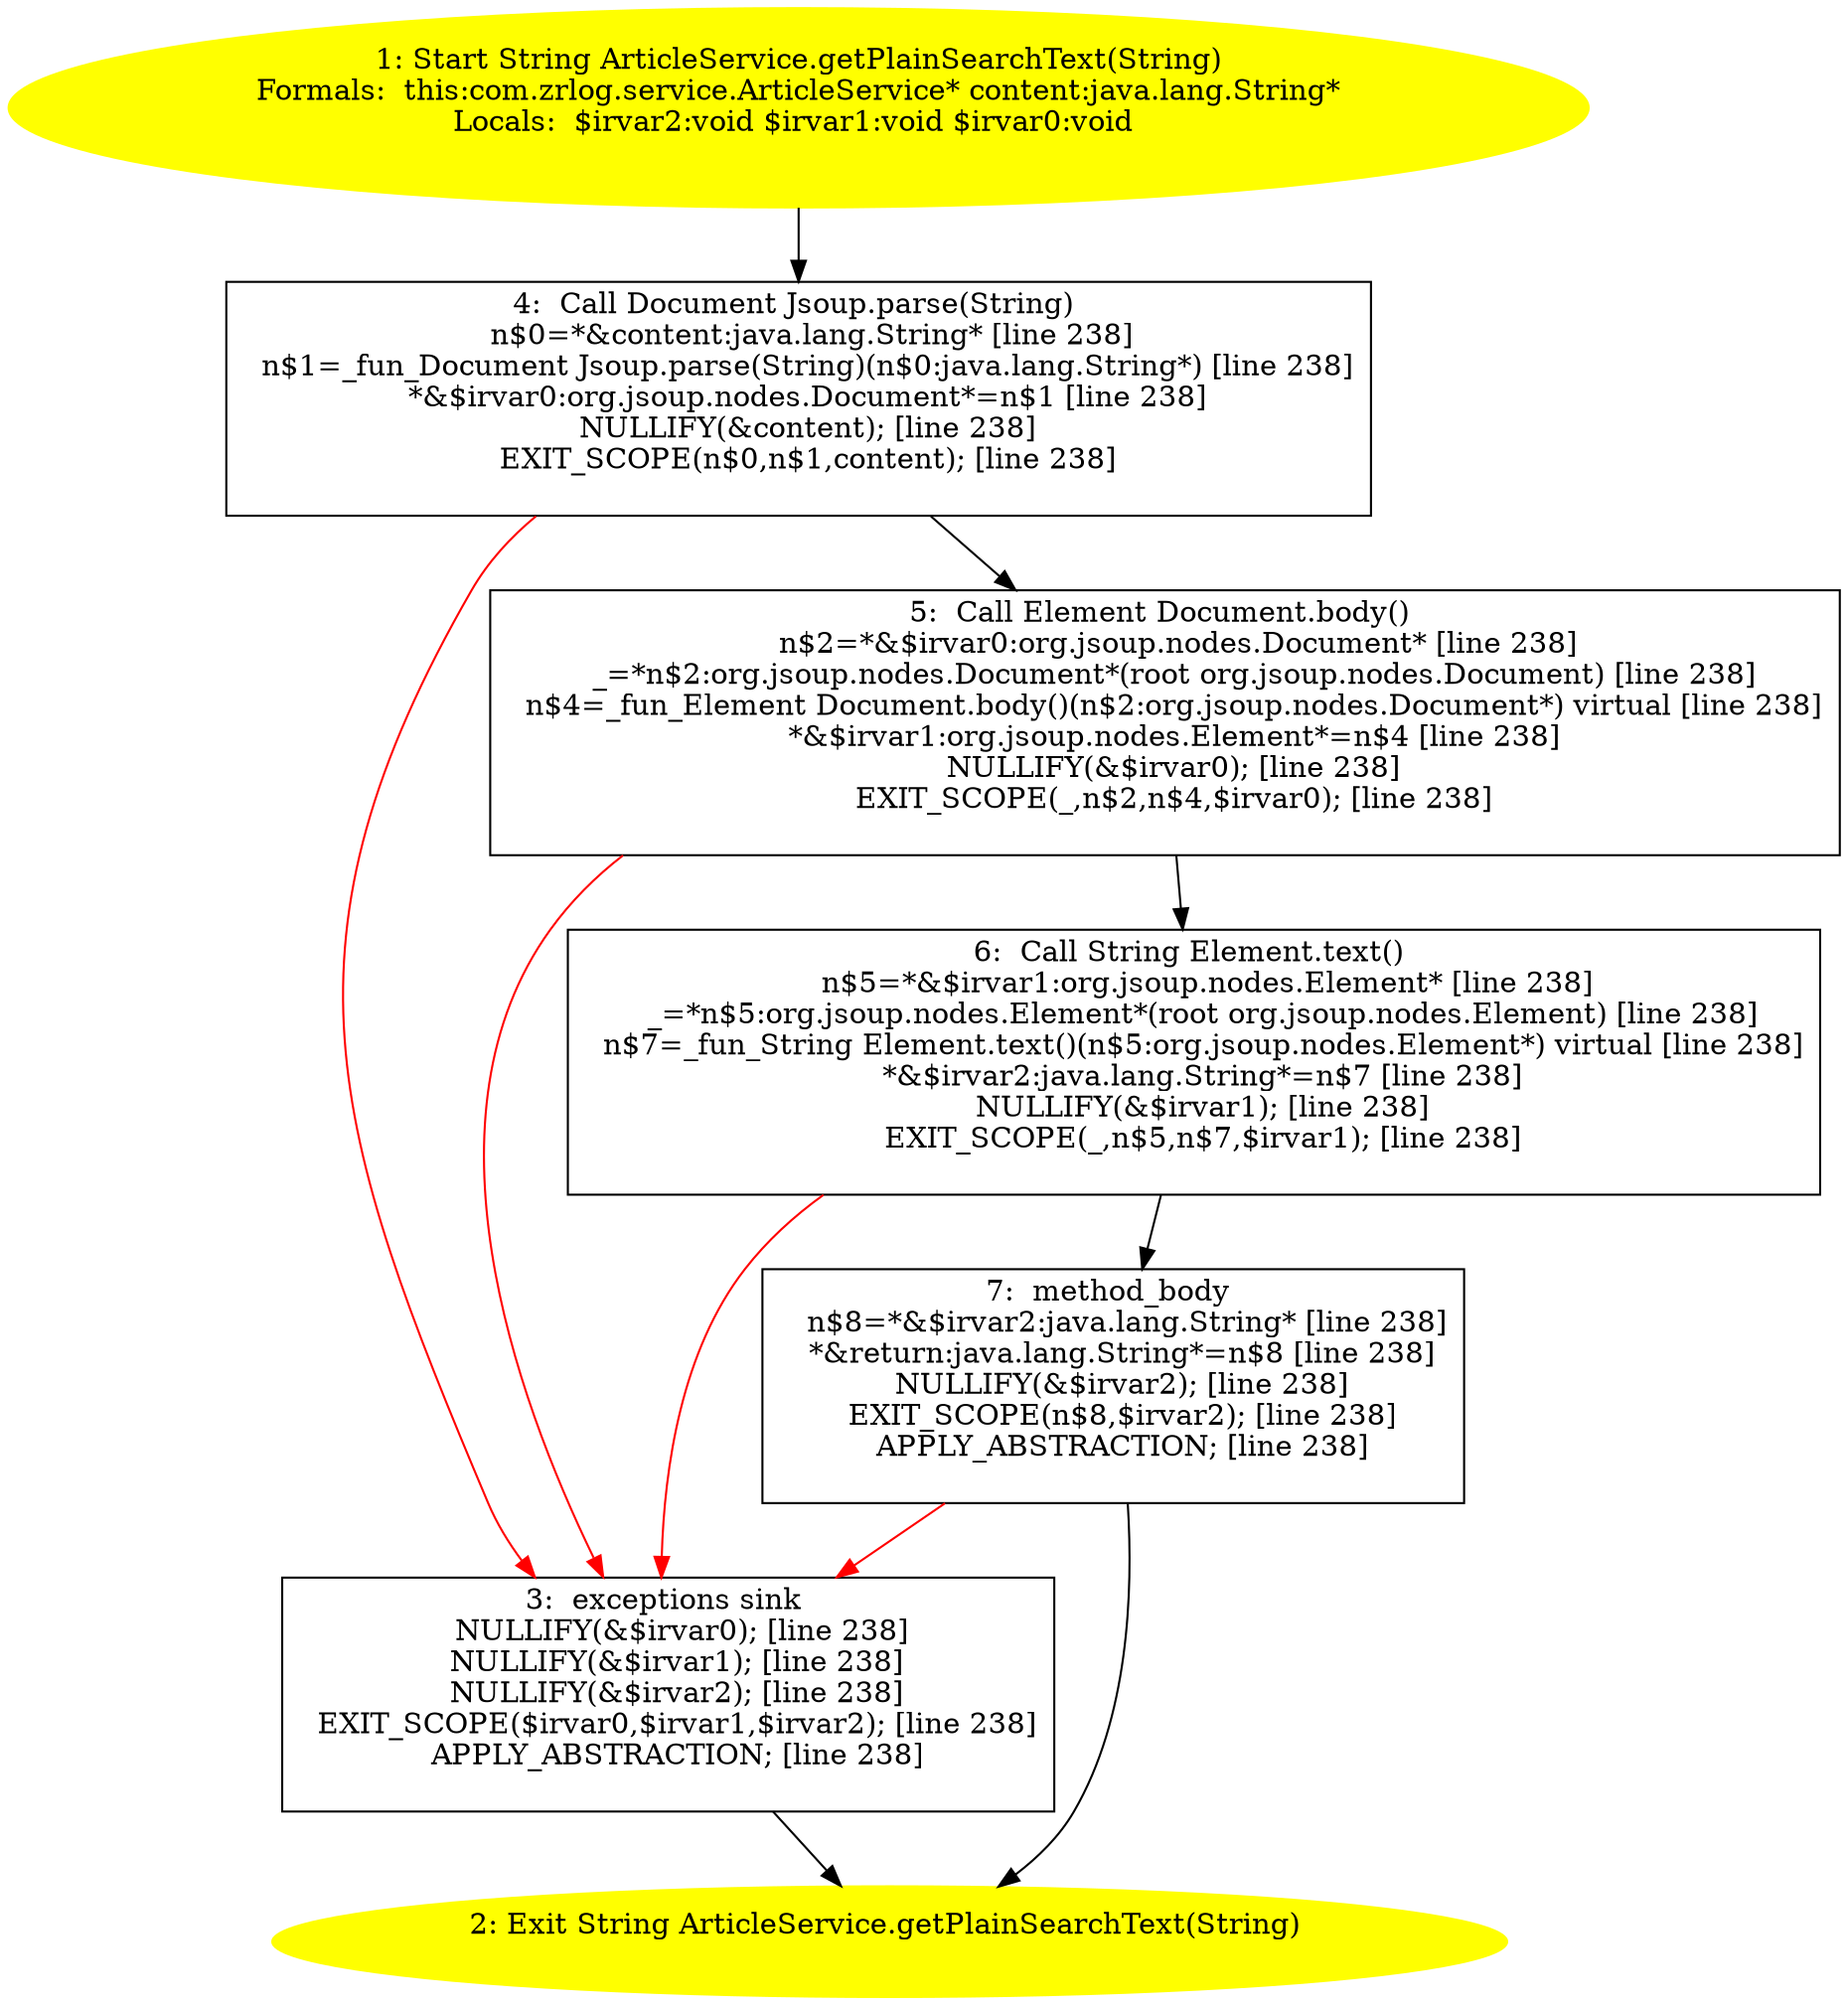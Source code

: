 /* @generated */
digraph cfg {
"com.zrlog.service.ArticleService.getPlainSearchText(java.lang.String):java.lang.String.9a989eb12f7577e97219c46d15d8964e_1" [label="1: Start String ArticleService.getPlainSearchText(String)\nFormals:  this:com.zrlog.service.ArticleService* content:java.lang.String*\nLocals:  $irvar2:void $irvar1:void $irvar0:void \n  " color=yellow style=filled]
	

	 "com.zrlog.service.ArticleService.getPlainSearchText(java.lang.String):java.lang.String.9a989eb12f7577e97219c46d15d8964e_1" -> "com.zrlog.service.ArticleService.getPlainSearchText(java.lang.String):java.lang.String.9a989eb12f7577e97219c46d15d8964e_4" ;
"com.zrlog.service.ArticleService.getPlainSearchText(java.lang.String):java.lang.String.9a989eb12f7577e97219c46d15d8964e_2" [label="2: Exit String ArticleService.getPlainSearchText(String) \n  " color=yellow style=filled]
	

"com.zrlog.service.ArticleService.getPlainSearchText(java.lang.String):java.lang.String.9a989eb12f7577e97219c46d15d8964e_3" [label="3:  exceptions sink \n   NULLIFY(&$irvar0); [line 238]\n  NULLIFY(&$irvar1); [line 238]\n  NULLIFY(&$irvar2); [line 238]\n  EXIT_SCOPE($irvar0,$irvar1,$irvar2); [line 238]\n  APPLY_ABSTRACTION; [line 238]\n " shape="box"]
	

	 "com.zrlog.service.ArticleService.getPlainSearchText(java.lang.String):java.lang.String.9a989eb12f7577e97219c46d15d8964e_3" -> "com.zrlog.service.ArticleService.getPlainSearchText(java.lang.String):java.lang.String.9a989eb12f7577e97219c46d15d8964e_2" ;
"com.zrlog.service.ArticleService.getPlainSearchText(java.lang.String):java.lang.String.9a989eb12f7577e97219c46d15d8964e_4" [label="4:  Call Document Jsoup.parse(String) \n   n$0=*&content:java.lang.String* [line 238]\n  n$1=_fun_Document Jsoup.parse(String)(n$0:java.lang.String*) [line 238]\n  *&$irvar0:org.jsoup.nodes.Document*=n$1 [line 238]\n  NULLIFY(&content); [line 238]\n  EXIT_SCOPE(n$0,n$1,content); [line 238]\n " shape="box"]
	

	 "com.zrlog.service.ArticleService.getPlainSearchText(java.lang.String):java.lang.String.9a989eb12f7577e97219c46d15d8964e_4" -> "com.zrlog.service.ArticleService.getPlainSearchText(java.lang.String):java.lang.String.9a989eb12f7577e97219c46d15d8964e_5" ;
	 "com.zrlog.service.ArticleService.getPlainSearchText(java.lang.String):java.lang.String.9a989eb12f7577e97219c46d15d8964e_4" -> "com.zrlog.service.ArticleService.getPlainSearchText(java.lang.String):java.lang.String.9a989eb12f7577e97219c46d15d8964e_3" [color="red" ];
"com.zrlog.service.ArticleService.getPlainSearchText(java.lang.String):java.lang.String.9a989eb12f7577e97219c46d15d8964e_5" [label="5:  Call Element Document.body() \n   n$2=*&$irvar0:org.jsoup.nodes.Document* [line 238]\n  _=*n$2:org.jsoup.nodes.Document*(root org.jsoup.nodes.Document) [line 238]\n  n$4=_fun_Element Document.body()(n$2:org.jsoup.nodes.Document*) virtual [line 238]\n  *&$irvar1:org.jsoup.nodes.Element*=n$4 [line 238]\n  NULLIFY(&$irvar0); [line 238]\n  EXIT_SCOPE(_,n$2,n$4,$irvar0); [line 238]\n " shape="box"]
	

	 "com.zrlog.service.ArticleService.getPlainSearchText(java.lang.String):java.lang.String.9a989eb12f7577e97219c46d15d8964e_5" -> "com.zrlog.service.ArticleService.getPlainSearchText(java.lang.String):java.lang.String.9a989eb12f7577e97219c46d15d8964e_6" ;
	 "com.zrlog.service.ArticleService.getPlainSearchText(java.lang.String):java.lang.String.9a989eb12f7577e97219c46d15d8964e_5" -> "com.zrlog.service.ArticleService.getPlainSearchText(java.lang.String):java.lang.String.9a989eb12f7577e97219c46d15d8964e_3" [color="red" ];
"com.zrlog.service.ArticleService.getPlainSearchText(java.lang.String):java.lang.String.9a989eb12f7577e97219c46d15d8964e_6" [label="6:  Call String Element.text() \n   n$5=*&$irvar1:org.jsoup.nodes.Element* [line 238]\n  _=*n$5:org.jsoup.nodes.Element*(root org.jsoup.nodes.Element) [line 238]\n  n$7=_fun_String Element.text()(n$5:org.jsoup.nodes.Element*) virtual [line 238]\n  *&$irvar2:java.lang.String*=n$7 [line 238]\n  NULLIFY(&$irvar1); [line 238]\n  EXIT_SCOPE(_,n$5,n$7,$irvar1); [line 238]\n " shape="box"]
	

	 "com.zrlog.service.ArticleService.getPlainSearchText(java.lang.String):java.lang.String.9a989eb12f7577e97219c46d15d8964e_6" -> "com.zrlog.service.ArticleService.getPlainSearchText(java.lang.String):java.lang.String.9a989eb12f7577e97219c46d15d8964e_7" ;
	 "com.zrlog.service.ArticleService.getPlainSearchText(java.lang.String):java.lang.String.9a989eb12f7577e97219c46d15d8964e_6" -> "com.zrlog.service.ArticleService.getPlainSearchText(java.lang.String):java.lang.String.9a989eb12f7577e97219c46d15d8964e_3" [color="red" ];
"com.zrlog.service.ArticleService.getPlainSearchText(java.lang.String):java.lang.String.9a989eb12f7577e97219c46d15d8964e_7" [label="7:  method_body \n   n$8=*&$irvar2:java.lang.String* [line 238]\n  *&return:java.lang.String*=n$8 [line 238]\n  NULLIFY(&$irvar2); [line 238]\n  EXIT_SCOPE(n$8,$irvar2); [line 238]\n  APPLY_ABSTRACTION; [line 238]\n " shape="box"]
	

	 "com.zrlog.service.ArticleService.getPlainSearchText(java.lang.String):java.lang.String.9a989eb12f7577e97219c46d15d8964e_7" -> "com.zrlog.service.ArticleService.getPlainSearchText(java.lang.String):java.lang.String.9a989eb12f7577e97219c46d15d8964e_2" ;
	 "com.zrlog.service.ArticleService.getPlainSearchText(java.lang.String):java.lang.String.9a989eb12f7577e97219c46d15d8964e_7" -> "com.zrlog.service.ArticleService.getPlainSearchText(java.lang.String):java.lang.String.9a989eb12f7577e97219c46d15d8964e_3" [color="red" ];
}
